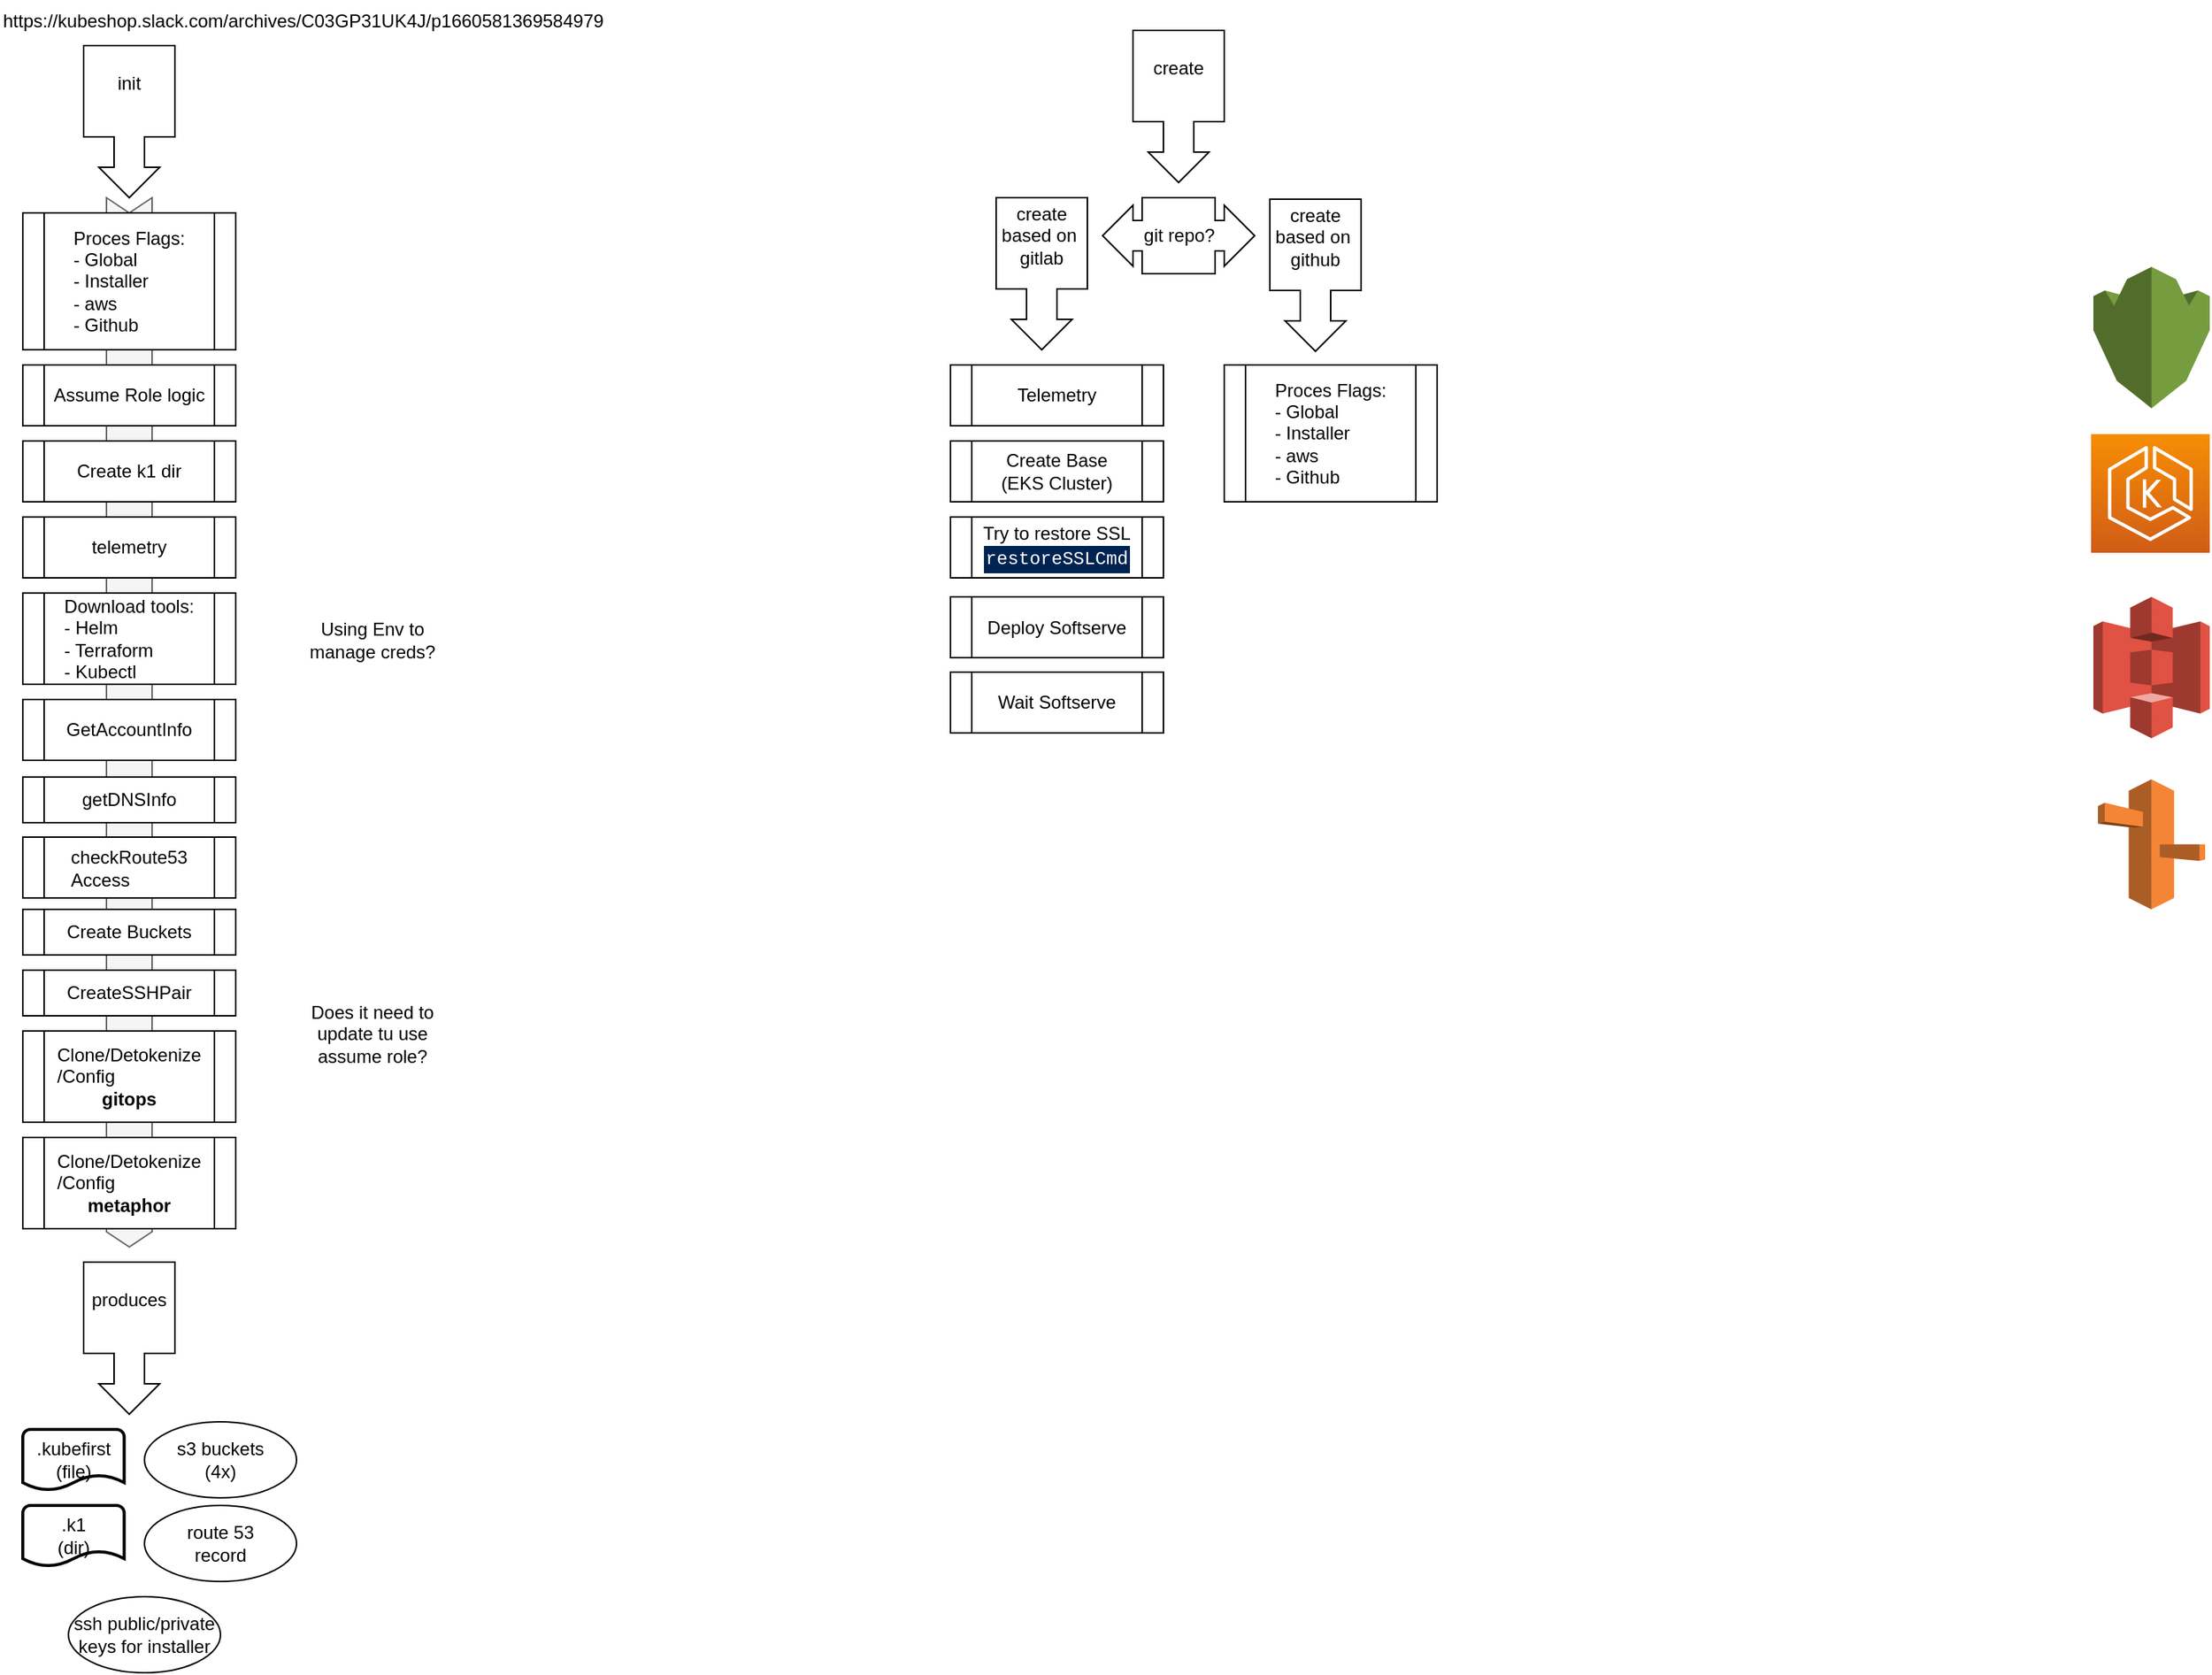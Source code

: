<mxfile version="20.0.4" type="github">
  <diagram id="J2gj59TK-olQQGAqNqcI" name="Page-1">
    <mxGraphModel dx="451" dy="1186" grid="1" gridSize="10" guides="1" tooltips="1" connect="1" arrows="1" fold="1" page="1" pageScale="1" pageWidth="850" pageHeight="1100" math="0" shadow="0">
      <root>
        <mxCell id="0" />
        <mxCell id="1" parent="0" />
        <mxCell id="SkFK2cyeuyImmtoLap9O-30" value="" style="html=1;shadow=0;dashed=0;align=center;verticalAlign=middle;shape=mxgraph.arrows2.arrow;dy=0;dx=10;notch=10;rotation=90;fillColor=#f5f5f5;fontColor=#333333;strokeColor=#666666;" vertex="1" parent="1">
          <mxGeometry x="-255" y="460" width="690" height="30" as="geometry" />
        </mxCell>
        <mxCell id="HM0n50zEbftXf4BCmgGs-4" value="" style="html=1;shadow=0;dashed=0;align=center;verticalAlign=middle;shape=mxgraph.arrows2.calloutArrow;dy=10;dx=20;notch=60;arrowHead=10;rotation=90;" parent="1" vertex="1">
          <mxGeometry x="40" y="50" width="100" height="60" as="geometry" />
        </mxCell>
        <mxCell id="HM0n50zEbftXf4BCmgGs-5" value="init" style="text;html=1;strokeColor=none;fillColor=none;align=center;verticalAlign=middle;whiteSpace=wrap;rounded=0;" parent="1" vertex="1">
          <mxGeometry x="60" y="40" width="60" height="30" as="geometry" />
        </mxCell>
        <mxCell id="HM0n50zEbftXf4BCmgGs-7" value=".kubefirst&lt;br&gt;(file)" style="strokeWidth=2;html=1;shape=mxgraph.flowchart.document2;whiteSpace=wrap;size=0.25;" parent="1" vertex="1">
          <mxGeometry x="20" y="940" width="66.67" height="40" as="geometry" />
        </mxCell>
        <mxCell id="HM0n50zEbftXf4BCmgGs-8" value=".k1&lt;br&gt;(dir)" style="strokeWidth=2;html=1;shape=mxgraph.flowchart.document2;whiteSpace=wrap;size=0.25;" parent="1" vertex="1">
          <mxGeometry x="20" y="990" width="66.67" height="40" as="geometry" />
        </mxCell>
        <mxCell id="Tw4C9E_s_eTnJNMB4j2x-2" value="" style="html=1;shadow=0;dashed=0;align=center;verticalAlign=middle;shape=mxgraph.arrows2.calloutArrow;dy=10;dx=20;notch=60;arrowHead=10;rotation=90;" parent="1" vertex="1">
          <mxGeometry x="730" y="40" width="100" height="60" as="geometry" />
        </mxCell>
        <mxCell id="Tw4C9E_s_eTnJNMB4j2x-3" value="create" style="text;html=1;strokeColor=none;fillColor=none;align=center;verticalAlign=middle;whiteSpace=wrap;rounded=0;" parent="1" vertex="1">
          <mxGeometry x="750" y="30" width="60" height="30" as="geometry" />
        </mxCell>
        <mxCell id="Tw4C9E_s_eTnJNMB4j2x-4" value="git repo?" style="html=1;shadow=0;dashed=0;align=center;verticalAlign=middle;shape=mxgraph.arrows2.calloutDoubleArrow;dy=10;dx=20;notch=24;arrowHead=10;" parent="1" vertex="1">
          <mxGeometry x="730" y="130" width="100" height="50" as="geometry" />
        </mxCell>
        <mxCell id="Tw4C9E_s_eTnJNMB4j2x-5" value="" style="html=1;shadow=0;dashed=0;align=center;verticalAlign=middle;shape=mxgraph.arrows2.calloutArrow;dy=10;dx=20;notch=60;arrowHead=10;rotation=90;" parent="1" vertex="1">
          <mxGeometry x="640" y="150" width="100" height="60" as="geometry" />
        </mxCell>
        <mxCell id="Tw4C9E_s_eTnJNMB4j2x-6" value="create based on&amp;nbsp;&lt;br&gt;gitlab" style="text;html=1;strokeColor=none;fillColor=none;align=center;verticalAlign=middle;whiteSpace=wrap;rounded=0;" parent="1" vertex="1">
          <mxGeometry x="660" y="140" width="60" height="30" as="geometry" />
        </mxCell>
        <mxCell id="Tw4C9E_s_eTnJNMB4j2x-9" value="" style="html=1;shadow=0;dashed=0;align=center;verticalAlign=middle;shape=mxgraph.arrows2.calloutArrow;dy=10;dx=20;notch=60;arrowHead=10;rotation=90;" parent="1" vertex="1">
          <mxGeometry x="820" y="151" width="100" height="60" as="geometry" />
        </mxCell>
        <mxCell id="Tw4C9E_s_eTnJNMB4j2x-10" value="create based on&amp;nbsp;&lt;br&gt;github" style="text;html=1;strokeColor=none;fillColor=none;align=center;verticalAlign=middle;whiteSpace=wrap;rounded=0;" parent="1" vertex="1">
          <mxGeometry x="840" y="141" width="60" height="30" as="geometry" />
        </mxCell>
        <mxCell id="SkFK2cyeuyImmtoLap9O-2" value="" style="outlineConnect=0;dashed=0;verticalLabelPosition=bottom;verticalAlign=top;align=center;html=1;shape=mxgraph.aws3.kms;fillColor=#759C3E;gradientColor=none;" vertex="1" parent="1">
          <mxGeometry x="1381.5" y="175.5" width="76.5" height="93" as="geometry" />
        </mxCell>
        <mxCell id="SkFK2cyeuyImmtoLap9O-3" value="" style="sketch=0;points=[[0,0,0],[0.25,0,0],[0.5,0,0],[0.75,0,0],[1,0,0],[0,1,0],[0.25,1,0],[0.5,1,0],[0.75,1,0],[1,1,0],[0,0.25,0],[0,0.5,0],[0,0.75,0],[1,0.25,0],[1,0.5,0],[1,0.75,0]];outlineConnect=0;fontColor=#232F3E;gradientColor=#F78E04;gradientDirection=north;fillColor=#D05C17;strokeColor=#ffffff;dashed=0;verticalLabelPosition=bottom;verticalAlign=top;align=center;html=1;fontSize=12;fontStyle=0;aspect=fixed;shape=mxgraph.aws4.resourceIcon;resIcon=mxgraph.aws4.eks;" vertex="1" parent="1">
          <mxGeometry x="1380" y="285.5" width="78" height="78" as="geometry" />
        </mxCell>
        <mxCell id="SkFK2cyeuyImmtoLap9O-4" value="" style="outlineConnect=0;dashed=0;verticalLabelPosition=bottom;verticalAlign=top;align=center;html=1;shape=mxgraph.aws3.s3;fillColor=#E05243;gradientColor=none;" vertex="1" parent="1">
          <mxGeometry x="1381.5" y="392.5" width="76.5" height="93" as="geometry" />
        </mxCell>
        <mxCell id="SkFK2cyeuyImmtoLap9O-5" value="" style="outlineConnect=0;dashed=0;verticalLabelPosition=bottom;verticalAlign=top;align=center;html=1;shape=mxgraph.aws3.route_53;fillColor=#F58536;gradientColor=none;" vertex="1" parent="1">
          <mxGeometry x="1384.5" y="512.5" width="70.5" height="85.5" as="geometry" />
        </mxCell>
        <mxCell id="SkFK2cyeuyImmtoLap9O-7" value="&lt;div style=&quot;text-align: left;&quot;&gt;&lt;span style=&quot;background-color: initial;&quot;&gt;Proces Flags:&lt;/span&gt;&lt;/div&gt;&lt;div style=&quot;text-align: left;&quot;&gt;&lt;span style=&quot;background-color: initial;&quot;&gt;- Global&lt;/span&gt;&lt;/div&gt;&lt;div style=&quot;text-align: left;&quot;&gt;&lt;span style=&quot;background-color: initial;&quot;&gt;- Installer&lt;/span&gt;&lt;/div&gt;&lt;div style=&quot;text-align: left;&quot;&gt;&lt;span style=&quot;background-color: initial;&quot;&gt;- aws&lt;/span&gt;&lt;/div&gt;&lt;div style=&quot;text-align: left;&quot;&gt;&lt;span style=&quot;background-color: initial;&quot;&gt;- Github&lt;/span&gt;&lt;/div&gt;" style="shape=process;whiteSpace=wrap;html=1;backgroundOutline=1;" vertex="1" parent="1">
          <mxGeometry x="20" y="140" width="140" height="90" as="geometry" />
        </mxCell>
        <mxCell id="SkFK2cyeuyImmtoLap9O-8" value="&lt;div style=&quot;text-align: left;&quot;&gt;Assume Role logic&lt;/div&gt;" style="shape=process;whiteSpace=wrap;html=1;backgroundOutline=1;" vertex="1" parent="1">
          <mxGeometry x="20" y="240" width="140" height="40" as="geometry" />
        </mxCell>
        <mxCell id="SkFK2cyeuyImmtoLap9O-9" value="Using Env to manage creds?" style="text;html=1;strokeColor=none;fillColor=none;align=center;verticalAlign=middle;whiteSpace=wrap;rounded=0;" vertex="1" parent="1">
          <mxGeometry x="200" y="400" width="100" height="42" as="geometry" />
        </mxCell>
        <mxCell id="SkFK2cyeuyImmtoLap9O-10" value="&lt;div style=&quot;text-align: left;&quot;&gt;Create k1 dir&lt;/div&gt;" style="shape=process;whiteSpace=wrap;html=1;backgroundOutline=1;" vertex="1" parent="1">
          <mxGeometry x="20" y="290" width="140" height="40" as="geometry" />
        </mxCell>
        <mxCell id="SkFK2cyeuyImmtoLap9O-11" value="&lt;div style=&quot;text-align: left;&quot;&gt;telemetry&lt;/div&gt;" style="shape=process;whiteSpace=wrap;html=1;backgroundOutline=1;" vertex="1" parent="1">
          <mxGeometry x="20" y="340" width="140" height="40" as="geometry" />
        </mxCell>
        <mxCell id="SkFK2cyeuyImmtoLap9O-12" value="&lt;div style=&quot;text-align: left;&quot;&gt;Download tools:&lt;/div&gt;&lt;div style=&quot;text-align: left;&quot;&gt;- Helm&lt;/div&gt;&lt;div style=&quot;text-align: left;&quot;&gt;- Terraform&lt;/div&gt;&lt;div style=&quot;text-align: left;&quot;&gt;- Kubectl&lt;/div&gt;" style="shape=process;whiteSpace=wrap;html=1;backgroundOutline=1;" vertex="1" parent="1">
          <mxGeometry x="20" y="390" width="140" height="60" as="geometry" />
        </mxCell>
        <mxCell id="SkFK2cyeuyImmtoLap9O-13" value="&lt;div style=&quot;text-align: left;&quot;&gt;GetAccountInfo&lt;/div&gt;" style="shape=process;whiteSpace=wrap;html=1;backgroundOutline=1;" vertex="1" parent="1">
          <mxGeometry x="20" y="460" width="140" height="40" as="geometry" />
        </mxCell>
        <mxCell id="SkFK2cyeuyImmtoLap9O-14" value="Does it need to update tu use assume role?" style="text;html=1;strokeColor=none;fillColor=none;align=center;verticalAlign=middle;whiteSpace=wrap;rounded=0;" vertex="1" parent="1">
          <mxGeometry x="200" y="659" width="100" height="42" as="geometry" />
        </mxCell>
        <mxCell id="SkFK2cyeuyImmtoLap9O-16" value="&lt;div style=&quot;text-align: left;&quot;&gt;getDNSInfo&lt;/div&gt;" style="shape=process;whiteSpace=wrap;html=1;backgroundOutline=1;" vertex="1" parent="1">
          <mxGeometry x="20" y="511" width="140" height="30" as="geometry" />
        </mxCell>
        <mxCell id="SkFK2cyeuyImmtoLap9O-17" value="&lt;div style=&quot;text-align: left;&quot;&gt;checkRoute53&lt;/div&gt;&lt;div style=&quot;text-align: left;&quot;&gt;Access&lt;/div&gt;" style="shape=process;whiteSpace=wrap;html=1;backgroundOutline=1;" vertex="1" parent="1">
          <mxGeometry x="20" y="550.5" width="140" height="40" as="geometry" />
        </mxCell>
        <mxCell id="SkFK2cyeuyImmtoLap9O-18" value="&lt;div style=&quot;text-align: left;&quot;&gt;Create Buckets&lt;/div&gt;" style="shape=process;whiteSpace=wrap;html=1;backgroundOutline=1;" vertex="1" parent="1">
          <mxGeometry x="20" y="598" width="140" height="30" as="geometry" />
        </mxCell>
        <mxCell id="SkFK2cyeuyImmtoLap9O-19" value="&lt;div style=&quot;text-align: left;&quot;&gt;CreateSSHPair&lt;/div&gt;" style="shape=process;whiteSpace=wrap;html=1;backgroundOutline=1;" vertex="1" parent="1">
          <mxGeometry x="20" y="638" width="140" height="30" as="geometry" />
        </mxCell>
        <mxCell id="SkFK2cyeuyImmtoLap9O-20" value="&lt;div style=&quot;text-align: left;&quot;&gt;Clone/Detokenize&lt;/div&gt;&lt;div style=&quot;text-align: left;&quot;&gt;/Config&lt;/div&gt;&lt;div style=&quot;&quot;&gt;&lt;b&gt;gitops&lt;/b&gt;&lt;/div&gt;" style="shape=process;whiteSpace=wrap;html=1;backgroundOutline=1;" vertex="1" parent="1">
          <mxGeometry x="20" y="678" width="140" height="60" as="geometry" />
        </mxCell>
        <mxCell id="SkFK2cyeuyImmtoLap9O-21" value="&lt;div style=&quot;text-align: left;&quot;&gt;Clone/Detokenize&lt;/div&gt;&lt;div style=&quot;text-align: left;&quot;&gt;/Config&lt;/div&gt;&lt;div style=&quot;&quot;&gt;&lt;b&gt;metaphor&lt;/b&gt;&lt;br&gt;&lt;/div&gt;" style="shape=process;whiteSpace=wrap;html=1;backgroundOutline=1;" vertex="1" parent="1">
          <mxGeometry x="20" y="748" width="140" height="60" as="geometry" />
        </mxCell>
        <mxCell id="SkFK2cyeuyImmtoLap9O-22" style="edgeStyle=orthogonalEdgeStyle;rounded=0;orthogonalLoop=1;jettySize=auto;html=1;exitX=0.5;exitY=1;exitDx=0;exitDy=0;" edge="1" parent="1" source="SkFK2cyeuyImmtoLap9O-8" target="SkFK2cyeuyImmtoLap9O-8">
          <mxGeometry relative="1" as="geometry" />
        </mxCell>
        <mxCell id="SkFK2cyeuyImmtoLap9O-25" value="" style="html=1;shadow=0;dashed=0;align=center;verticalAlign=middle;shape=mxgraph.arrows2.calloutArrow;dy=10;dx=20;notch=60;arrowHead=10;rotation=90;" vertex="1" parent="1">
          <mxGeometry x="40" y="850" width="100" height="60" as="geometry" />
        </mxCell>
        <mxCell id="SkFK2cyeuyImmtoLap9O-26" value="produces" style="text;html=1;strokeColor=none;fillColor=none;align=center;verticalAlign=middle;whiteSpace=wrap;rounded=0;" vertex="1" parent="1">
          <mxGeometry x="60" y="840" width="60" height="30" as="geometry" />
        </mxCell>
        <mxCell id="SkFK2cyeuyImmtoLap9O-28" value="s3 buckets&lt;br&gt;(4x)" style="ellipse;whiteSpace=wrap;html=1;" vertex="1" parent="1">
          <mxGeometry x="100" y="935" width="100" height="50" as="geometry" />
        </mxCell>
        <mxCell id="SkFK2cyeuyImmtoLap9O-29" value="route 53&lt;br&gt;record" style="ellipse;whiteSpace=wrap;html=1;" vertex="1" parent="1">
          <mxGeometry x="100" y="990" width="100" height="50" as="geometry" />
        </mxCell>
        <mxCell id="SkFK2cyeuyImmtoLap9O-31" value="ssh public/private&lt;br&gt;keys for installer" style="ellipse;whiteSpace=wrap;html=1;" vertex="1" parent="1">
          <mxGeometry x="50" y="1050" width="100" height="50" as="geometry" />
        </mxCell>
        <UserObject label="https://kubeshop.slack.com/archives/C03GP31UK4J/p1660581369584979" link="https://kubeshop.slack.com/archives/C03GP31UK4J/p1660581369584979" id="SkFK2cyeuyImmtoLap9O-32">
          <mxCell style="text;whiteSpace=wrap;html=1;" vertex="1" parent="1">
            <mxGeometry x="5" width="430" height="40" as="geometry" />
          </mxCell>
        </UserObject>
        <mxCell id="SkFK2cyeuyImmtoLap9O-33" value="&lt;div style=&quot;text-align: left;&quot;&gt;&lt;span style=&quot;background-color: initial;&quot;&gt;Proces Flags:&lt;/span&gt;&lt;/div&gt;&lt;div style=&quot;text-align: left;&quot;&gt;&lt;span style=&quot;background-color: initial;&quot;&gt;- Global&lt;/span&gt;&lt;/div&gt;&lt;div style=&quot;text-align: left;&quot;&gt;&lt;span style=&quot;background-color: initial;&quot;&gt;- Installer&lt;/span&gt;&lt;/div&gt;&lt;div style=&quot;text-align: left;&quot;&gt;&lt;span style=&quot;background-color: initial;&quot;&gt;- aws&lt;/span&gt;&lt;/div&gt;&lt;div style=&quot;text-align: left;&quot;&gt;&lt;span style=&quot;background-color: initial;&quot;&gt;- Github&lt;/span&gt;&lt;/div&gt;" style="shape=process;whiteSpace=wrap;html=1;backgroundOutline=1;" vertex="1" parent="1">
          <mxGeometry x="810" y="240" width="140" height="90" as="geometry" />
        </mxCell>
        <mxCell id="SkFK2cyeuyImmtoLap9O-34" value="&lt;div style=&quot;text-align: left;&quot;&gt;Telemetry&lt;/div&gt;" style="shape=process;whiteSpace=wrap;html=1;backgroundOutline=1;" vertex="1" parent="1">
          <mxGeometry x="630" y="240" width="140" height="40" as="geometry" />
        </mxCell>
        <mxCell id="SkFK2cyeuyImmtoLap9O-35" value="&lt;div style=&quot;&quot;&gt;Create Base&lt;/div&gt;&lt;div style=&quot;&quot;&gt;(EKS Cluster)&lt;/div&gt;" style="shape=process;whiteSpace=wrap;html=1;backgroundOutline=1;align=center;" vertex="1" parent="1">
          <mxGeometry x="630" y="290" width="140" height="40" as="geometry" />
        </mxCell>
        <mxCell id="SkFK2cyeuyImmtoLap9O-36" value="&lt;div style=&quot;&quot;&gt;Try to restore SSL&lt;/div&gt;&lt;div style=&quot;&quot;&gt;&lt;div style=&quot;color: rgb(255, 255, 255); background-color: rgb(0, 36, 81); font-family: Menlo, Monaco, &amp;quot;Courier New&amp;quot;, monospace; line-height: 18px;&quot;&gt;restoreSSLCmd&lt;/div&gt;&lt;/div&gt;" style="shape=process;whiteSpace=wrap;html=1;backgroundOutline=1;align=center;" vertex="1" parent="1">
          <mxGeometry x="630" y="340" width="140" height="40" as="geometry" />
        </mxCell>
        <mxCell id="SkFK2cyeuyImmtoLap9O-37" value="&lt;div style=&quot;&quot;&gt;Deploy Softserve&lt;/div&gt;" style="shape=process;whiteSpace=wrap;html=1;backgroundOutline=1;align=center;" vertex="1" parent="1">
          <mxGeometry x="630" y="392.5" width="140" height="40" as="geometry" />
        </mxCell>
        <mxCell id="SkFK2cyeuyImmtoLap9O-38" value="&lt;div style=&quot;&quot;&gt;Wait Softserve&lt;/div&gt;" style="shape=process;whiteSpace=wrap;html=1;backgroundOutline=1;align=center;" vertex="1" parent="1">
          <mxGeometry x="630" y="442" width="140" height="40" as="geometry" />
        </mxCell>
      </root>
    </mxGraphModel>
  </diagram>
</mxfile>
